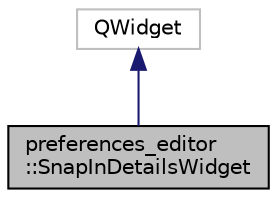 digraph "preferences_editor::SnapInDetailsWidget"
{
 // LATEX_PDF_SIZE
  edge [fontname="Helvetica",fontsize="10",labelfontname="Helvetica",labelfontsize="10"];
  node [fontname="Helvetica",fontsize="10",shape=record];
  Node1 [label="preferences_editor\l::SnapInDetailsWidget",height=0.2,width=0.4,color="black", fillcolor="grey75", style="filled", fontcolor="black",tooltip="class SnapInDetailsWidget Shows properties of a snap-in. Provides information on snap-in name,..."];
  Node2 -> Node1 [dir="back",color="midnightblue",fontsize="10",style="solid",fontname="Helvetica"];
  Node2 [label="QWidget",height=0.2,width=0.4,color="grey75", fillcolor="white", style="filled",tooltip=" "];
}
